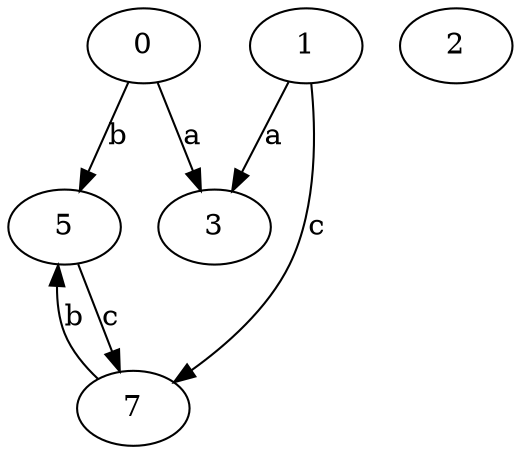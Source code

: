 strict digraph  {
0;
2;
3;
5;
1;
7;
0 -> 3  [label=a];
0 -> 5  [label=b];
5 -> 7  [label=c];
1 -> 3  [label=a];
1 -> 7  [label=c];
7 -> 5  [label=b];
}
